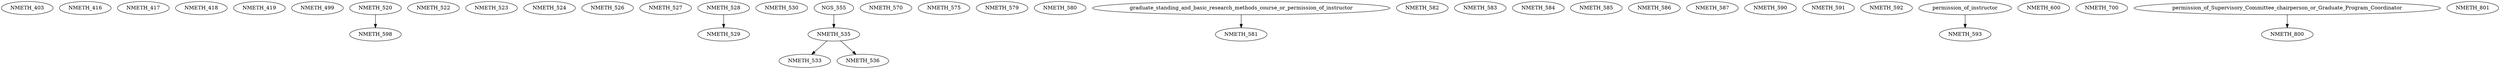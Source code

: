 digraph G {
    NMETH_403;
    NMETH_416;
    NMETH_417;
    NMETH_418;
    NMETH_419;
    NMETH_499;
    NMETH_520;
    NMETH_522;
    NMETH_523;
    NMETH_524;
    NMETH_526;
    NMETH_527;
    NMETH_528;
    edge [color=black];
    NMETH_528 -> NMETH_529;
    NMETH_530;
    edge [color=black];
    NMETH_535 -> NMETH_533;
    edge [color=black];
    NGS_555 -> NMETH_535;
    edge [color=black];
    NMETH_535 -> NMETH_536;
    NMETH_570;
    NMETH_575;
    NMETH_579;
    NMETH_580;
    edge [color=black];
    graduate_standing_and_basic_research_methods_course_or_permission_of_instructor -> NMETH_581;
    NMETH_582;
    NMETH_583;
    NMETH_584;
    NMETH_585;
    NMETH_586;
    NMETH_587;
    NMETH_590;
    NMETH_591;
    NMETH_592;
    edge [color=black];
    permission_of_instructor -> NMETH_593;
    edge [color=black];
    NMETH_520 -> NMETH_598;
    NMETH_600;
    NMETH_700;
    edge [color=black];
    permission_of_Supervisory_Committee_chairperson_or_Graduate_Program_Coordinator -> NMETH_800;
    NMETH_801;
}
